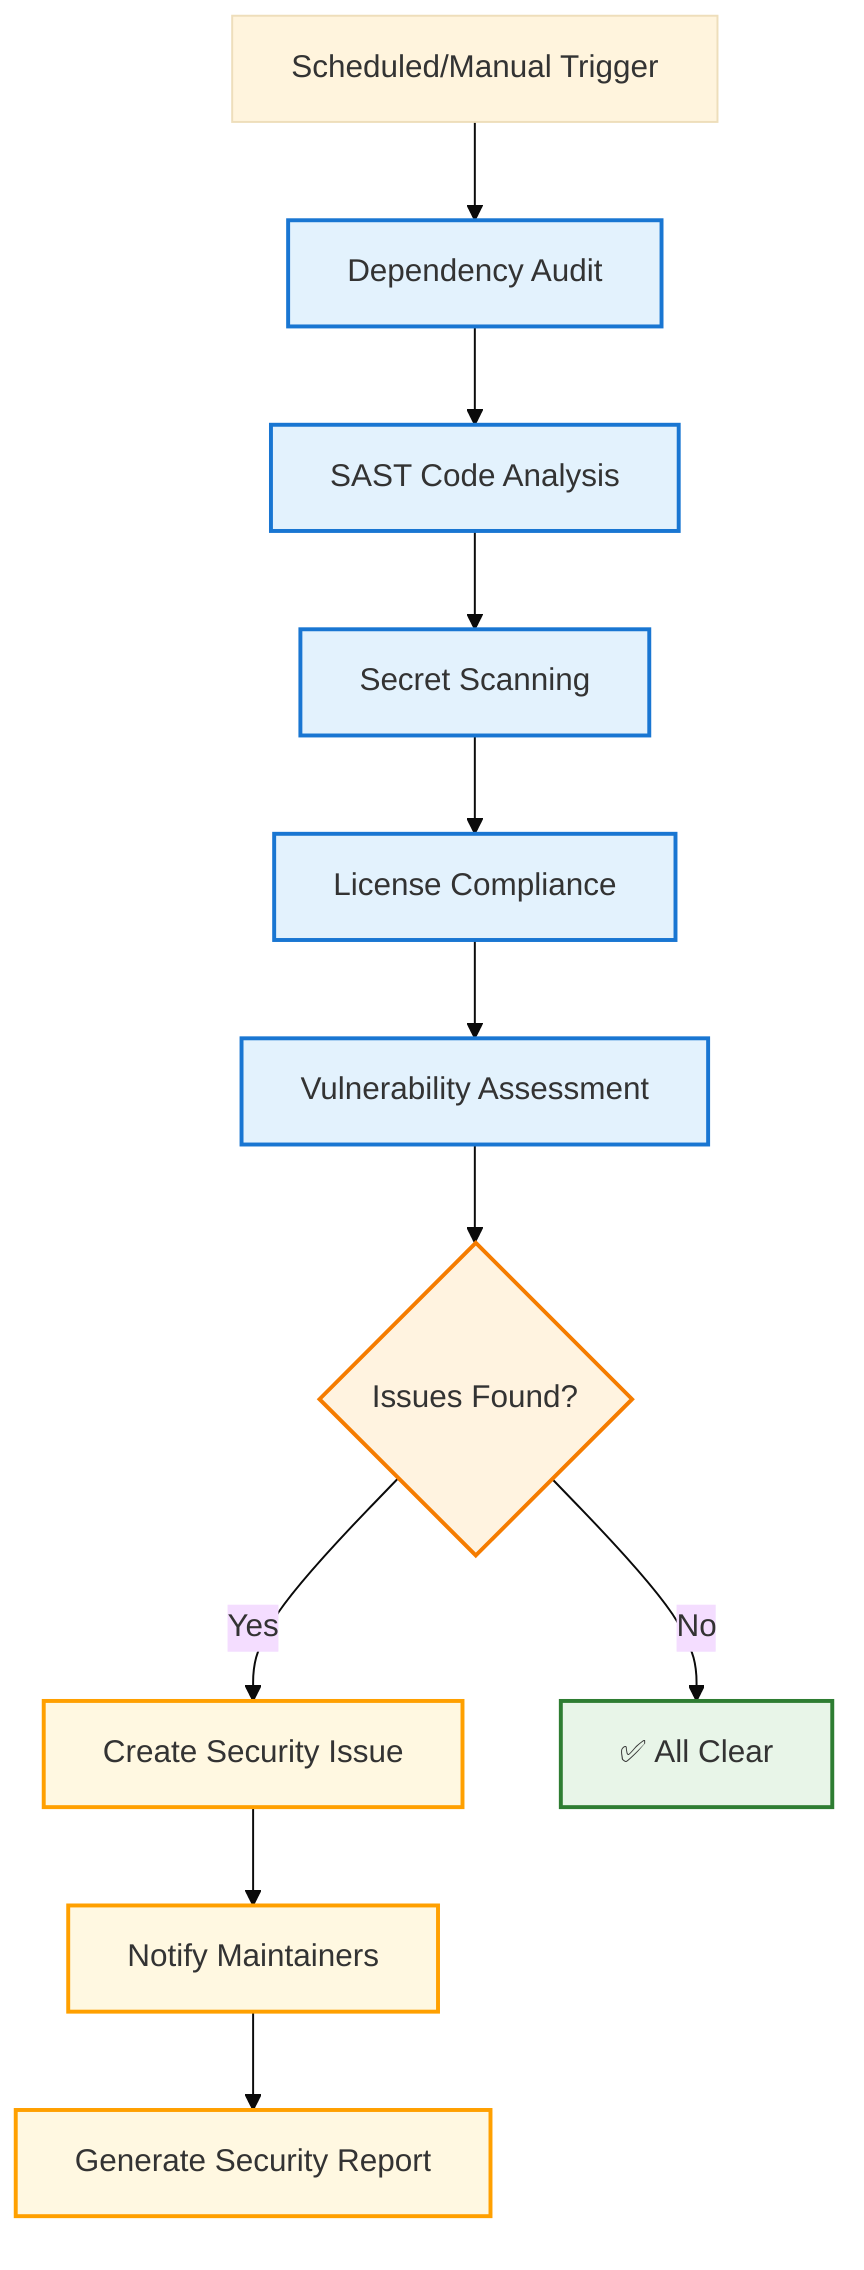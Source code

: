 ---
config:
  theme: base
  accessibility:
    enabled: true
    ariaDescribedBy: "security-workflow-desc"
    ariaLabelledBy: "security-workflow-title"
---

%%{init: {"accessibility": {"enabled": true, "ariaDescribedBy": "security-workflow-desc", "ariaLabelledBy": "security-workflow-title", "ariaDescription": "Security workflow flowchart showing automated security scanning process including dependency audit, SAST code analysis, secret scanning, license compliance, vulnerability assessment, and conditional security issue creation with maintainer notification"}}}%%

flowchart TD
    A[Scheduled/Manual Trigger] --> B[Dependency Audit]
    B --> C[SAST Code Analysis]
    C --> D[Secret Scanning]
    D --> E[License Compliance]
    E --> F[Vulnerability Assessment]
    F --> G{Issues Found?}
    G -->|Yes| H[Create Security Issue]
    G -->|No| I[✅ All Clear]
    H --> J[Notify Maintainers]
    J --> K[Generate Security Report]

    classDef success fill:#e8f5e8,stroke:#2e7d32,stroke-width:2px
    classDef warning fill:#fff8e1,stroke:#ffa000,stroke-width:2px
    classDef process fill:#e3f2fd,stroke:#1976d2,stroke-width:2px
    classDef decision fill:#fff3e0,stroke:#f57c00,stroke-width:2px

    class I success
    class H,J,K warning
    class B,C,D,E,F process
    class G decision